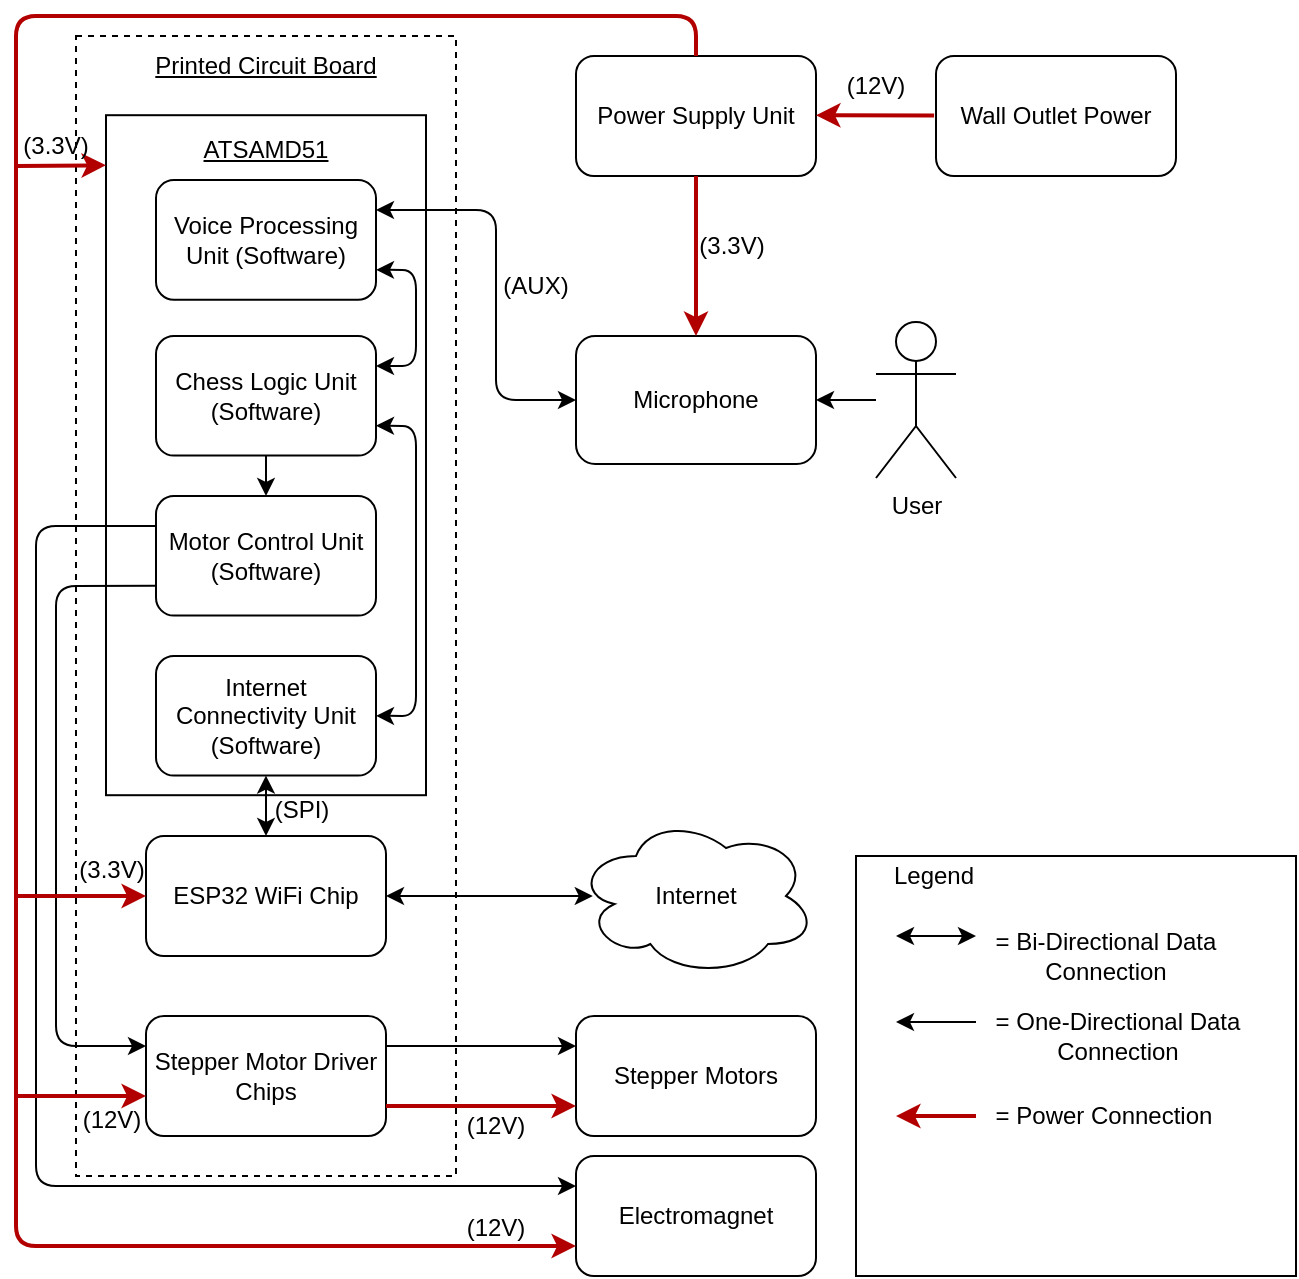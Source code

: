 <mxfile version="12.7.9" type="device"><diagram id="9YyUkQVWa_--3VwVQ2cb" name="Page-1"><mxGraphModel dx="1368" dy="742" grid="1" gridSize="10" guides="1" tooltips="1" connect="1" arrows="1" fold="1" page="1" pageScale="1" pageWidth="850" pageHeight="1100" math="0" shadow="0"><root><mxCell id="0"/><mxCell id="1" parent="0"/><mxCell id="-l1vQJUw_gEPpSqAmiOf-18" value="" style="rounded=0;whiteSpace=wrap;html=1;dashed=1;" parent="1" vertex="1"><mxGeometry x="80" y="50" width="190" height="570" as="geometry"/></mxCell><mxCell id="-l1vQJUw_gEPpSqAmiOf-17" value="" style="group" parent="1" vertex="1" connectable="0"><mxGeometry x="95" y="89.6" width="160" height="340" as="geometry"/></mxCell><mxCell id="-l1vQJUw_gEPpSqAmiOf-5" value="" style="rounded=0;whiteSpace=wrap;html=1;" parent="-l1vQJUw_gEPpSqAmiOf-17" vertex="1"><mxGeometry width="160" height="340" as="geometry"/></mxCell><mxCell id="-l1vQJUw_gEPpSqAmiOf-6" value="&lt;u&gt;ATSAMD51&lt;/u&gt;" style="text;html=1;strokeColor=none;fillColor=none;align=center;verticalAlign=middle;whiteSpace=wrap;rounded=0;" parent="-l1vQJUw_gEPpSqAmiOf-17" vertex="1"><mxGeometry y="2.84" width="160" height="29.6" as="geometry"/></mxCell><mxCell id="-l1vQJUw_gEPpSqAmiOf-16" value="" style="group" parent="-l1vQJUw_gEPpSqAmiOf-17" vertex="1" connectable="0"><mxGeometry x="25" y="32.44" width="110" height="297.76" as="geometry"/></mxCell><mxCell id="-l1vQJUw_gEPpSqAmiOf-8" value="Voice Processing Unit (Software)" style="rounded=1;whiteSpace=wrap;html=1;" parent="-l1vQJUw_gEPpSqAmiOf-16" vertex="1"><mxGeometry width="110" height="59.8" as="geometry"/></mxCell><mxCell id="-l1vQJUw_gEPpSqAmiOf-13" value="Chess Logic Unit (Software)" style="rounded=1;whiteSpace=wrap;html=1;" parent="-l1vQJUw_gEPpSqAmiOf-16" vertex="1"><mxGeometry y="77.96" width="110" height="59.8" as="geometry"/></mxCell><mxCell id="-l1vQJUw_gEPpSqAmiOf-14" value="Motor Control Unit (Software)" style="rounded=1;whiteSpace=wrap;html=1;" parent="-l1vQJUw_gEPpSqAmiOf-16" vertex="1"><mxGeometry y="157.96" width="110" height="59.8" as="geometry"/></mxCell><mxCell id="-l1vQJUw_gEPpSqAmiOf-15" value="Internet Connectivity Unit (Software)" style="rounded=1;whiteSpace=wrap;html=1;" parent="-l1vQJUw_gEPpSqAmiOf-16" vertex="1"><mxGeometry y="237.96" width="110" height="59.8" as="geometry"/></mxCell><mxCell id="-l1vQJUw_gEPpSqAmiOf-41" value="" style="endArrow=classic;startArrow=classic;html=1;entryX=1;entryY=0.75;entryDx=0;entryDy=0;exitX=1;exitY=0.5;exitDx=0;exitDy=0;" parent="-l1vQJUw_gEPpSqAmiOf-16" source="-l1vQJUw_gEPpSqAmiOf-15" target="-l1vQJUw_gEPpSqAmiOf-13" edge="1"><mxGeometry width="50" height="50" relative="1" as="geometry"><mxPoint x="-80" y="617.96" as="sourcePoint"/><mxPoint x="-30" y="567.96" as="targetPoint"/><Array as="points"><mxPoint x="130" y="267.96"/><mxPoint x="130" y="122.96"/></Array></mxGeometry></mxCell><mxCell id="-l1vQJUw_gEPpSqAmiOf-43" value="" style="endArrow=classic;html=1;entryX=0.5;entryY=0;entryDx=0;entryDy=0;exitX=0.5;exitY=1;exitDx=0;exitDy=0;" parent="-l1vQJUw_gEPpSqAmiOf-16" source="-l1vQJUw_gEPpSqAmiOf-13" target="-l1vQJUw_gEPpSqAmiOf-14" edge="1"><mxGeometry width="50" height="50" relative="1" as="geometry"><mxPoint x="330" y="277.96" as="sourcePoint"/><mxPoint x="380" y="227.96" as="targetPoint"/></mxGeometry></mxCell><mxCell id="a5hHD5AL43TpKe0-zXov-5" value="" style="endArrow=classic;startArrow=classic;html=1;strokeWidth=1;entryX=1;entryY=0.75;entryDx=0;entryDy=0;exitX=1;exitY=0.25;exitDx=0;exitDy=0;" parent="-l1vQJUw_gEPpSqAmiOf-16" source="-l1vQJUw_gEPpSqAmiOf-13" target="-l1vQJUw_gEPpSqAmiOf-8" edge="1"><mxGeometry width="50" height="50" relative="1" as="geometry"><mxPoint x="280" y="267.96" as="sourcePoint"/><mxPoint x="330" y="217.96" as="targetPoint"/><Array as="points"><mxPoint x="130" y="92.96"/><mxPoint x="130" y="44.96"/></Array></mxGeometry></mxCell><mxCell id="-l1vQJUw_gEPpSqAmiOf-2" value="Printed Circuit Board" style="text;html=1;strokeColor=none;fillColor=none;align=center;verticalAlign=middle;whiteSpace=wrap;rounded=0;fontStyle=4" parent="1" vertex="1"><mxGeometry x="80" y="50" width="190" height="29.6" as="geometry"/></mxCell><mxCell id="-l1vQJUw_gEPpSqAmiOf-19" value="ESP32 WiFi Chip" style="rounded=1;whiteSpace=wrap;html=1;" parent="1" vertex="1"><mxGeometry x="115" y="450" width="120" height="60" as="geometry"/></mxCell><mxCell id="-l1vQJUw_gEPpSqAmiOf-21" value="Microphone" style="rounded=1;whiteSpace=wrap;html=1;" parent="1" vertex="1"><mxGeometry x="330" y="200" width="120" height="64" as="geometry"/></mxCell><mxCell id="-l1vQJUw_gEPpSqAmiOf-22" value="Power Supply Unit" style="rounded=1;whiteSpace=wrap;html=1;" parent="1" vertex="1"><mxGeometry x="330" y="60" width="120" height="60" as="geometry"/></mxCell><mxCell id="-l1vQJUw_gEPpSqAmiOf-24" value="User" style="shape=umlActor;verticalLabelPosition=bottom;labelBackgroundColor=#ffffff;verticalAlign=top;html=1;outlineConnect=0;" parent="1" vertex="1"><mxGeometry x="480" y="193" width="40" height="78" as="geometry"/></mxCell><mxCell id="-l1vQJUw_gEPpSqAmiOf-26" value="Stepper Motors" style="rounded=1;whiteSpace=wrap;html=1;" parent="1" vertex="1"><mxGeometry x="330" y="540" width="120" height="60" as="geometry"/></mxCell><mxCell id="-l1vQJUw_gEPpSqAmiOf-27" value="Stepper Motor Driver Chips" style="rounded=1;whiteSpace=wrap;html=1;" parent="1" vertex="1"><mxGeometry x="115" y="540" width="120" height="60" as="geometry"/></mxCell><mxCell id="-l1vQJUw_gEPpSqAmiOf-28" value="" style="endArrow=classic;startArrow=classic;html=1;entryX=0;entryY=0.5;entryDx=0;entryDy=0;exitX=1;exitY=0.25;exitDx=0;exitDy=0;" parent="1" source="-l1vQJUw_gEPpSqAmiOf-8" target="-l1vQJUw_gEPpSqAmiOf-21" edge="1"><mxGeometry width="50" height="50" relative="1" as="geometry"><mxPoint x="345" y="260" as="sourcePoint"/><mxPoint x="395" y="210" as="targetPoint"/><Array as="points"><mxPoint x="290" y="137"/><mxPoint x="290" y="232"/></Array></mxGeometry></mxCell><mxCell id="-l1vQJUw_gEPpSqAmiOf-32" value="" style="endArrow=classic;html=1;entryX=1;entryY=0.5;entryDx=0;entryDy=0;" parent="1" source="-l1vQJUw_gEPpSqAmiOf-24" target="-l1vQJUw_gEPpSqAmiOf-21" edge="1"><mxGeometry width="50" height="50" relative="1" as="geometry"><mxPoint x="80" y="690" as="sourcePoint"/><mxPoint x="130" y="640" as="targetPoint"/></mxGeometry></mxCell><mxCell id="-l1vQJUw_gEPpSqAmiOf-33" value="" style="endArrow=classic;html=1;entryX=0;entryY=0.25;entryDx=0;entryDy=0;exitX=1;exitY=0.25;exitDx=0;exitDy=0;" parent="1" source="-l1vQJUw_gEPpSqAmiOf-27" target="-l1vQJUw_gEPpSqAmiOf-26" edge="1"><mxGeometry width="50" height="50" relative="1" as="geometry"><mxPoint x="80" y="690" as="sourcePoint"/><mxPoint x="130" y="640" as="targetPoint"/></mxGeometry></mxCell><mxCell id="-l1vQJUw_gEPpSqAmiOf-34" value="&lt;div&gt;Electromagnet&lt;/div&gt;" style="rounded=1;whiteSpace=wrap;html=1;" parent="1" vertex="1"><mxGeometry x="330" y="610" width="120" height="60" as="geometry"/></mxCell><mxCell id="-l1vQJUw_gEPpSqAmiOf-35" value="" style="endArrow=classic;html=1;exitX=0;exitY=0.75;exitDx=0;exitDy=0;entryX=0;entryY=0.25;entryDx=0;entryDy=0;" parent="1" source="-l1vQJUw_gEPpSqAmiOf-14" target="-l1vQJUw_gEPpSqAmiOf-27" edge="1"><mxGeometry width="50" height="50" relative="1" as="geometry"><mxPoint x="420" y="440" as="sourcePoint"/><mxPoint x="40" y="310" as="targetPoint"/><Array as="points"><mxPoint x="70" y="325"/><mxPoint x="70" y="555"/></Array></mxGeometry></mxCell><mxCell id="-l1vQJUw_gEPpSqAmiOf-36" value="" style="endArrow=classic;html=1;exitX=0;exitY=0.25;exitDx=0;exitDy=0;entryX=0;entryY=0.25;entryDx=0;entryDy=0;" parent="1" source="-l1vQJUw_gEPpSqAmiOf-14" target="-l1vQJUw_gEPpSqAmiOf-34" edge="1"><mxGeometry width="50" height="50" relative="1" as="geometry"><mxPoint x="40" y="690" as="sourcePoint"/><mxPoint x="50" y="295" as="targetPoint"/><Array as="points"><mxPoint x="60" y="295"/><mxPoint x="60" y="625"/></Array></mxGeometry></mxCell><mxCell id="-l1vQJUw_gEPpSqAmiOf-37" value="Internet" style="ellipse;shape=cloud;whiteSpace=wrap;html=1;" parent="1" vertex="1"><mxGeometry x="330" y="440" width="120" height="80" as="geometry"/></mxCell><mxCell id="-l1vQJUw_gEPpSqAmiOf-38" value="" style="endArrow=classic;startArrow=classic;html=1;entryX=0.07;entryY=0.5;entryDx=0;entryDy=0;entryPerimeter=0;exitX=1;exitY=0.5;exitDx=0;exitDy=0;" parent="1" source="-l1vQJUw_gEPpSqAmiOf-19" target="-l1vQJUw_gEPpSqAmiOf-37" edge="1"><mxGeometry width="50" height="50" relative="1" as="geometry"><mxPoint x="40" y="740" as="sourcePoint"/><mxPoint x="90" y="690" as="targetPoint"/></mxGeometry></mxCell><mxCell id="-l1vQJUw_gEPpSqAmiOf-39" value="" style="endArrow=classic;startArrow=classic;html=1;entryX=0.5;entryY=1;entryDx=0;entryDy=0;exitX=0.5;exitY=0;exitDx=0;exitDy=0;" parent="1" source="-l1vQJUw_gEPpSqAmiOf-19" target="-l1vQJUw_gEPpSqAmiOf-15" edge="1"><mxGeometry width="50" height="50" relative="1" as="geometry"><mxPoint x="40" y="740" as="sourcePoint"/><mxPoint x="90" y="690" as="targetPoint"/></mxGeometry></mxCell><mxCell id="-l1vQJUw_gEPpSqAmiOf-45" value="" style="endArrow=classic;html=1;exitX=0.5;exitY=0;exitDx=0;exitDy=0;fillColor=#e51400;strokeColor=#B20000;strokeWidth=2;entryX=0;entryY=0.75;entryDx=0;entryDy=0;" parent="1" source="-l1vQJUw_gEPpSqAmiOf-22" target="-l1vQJUw_gEPpSqAmiOf-34" edge="1"><mxGeometry width="50" height="50" relative="1" as="geometry"><mxPoint x="280" y="100" as="sourcePoint"/><mxPoint x="40" y="650" as="targetPoint"/><Array as="points"><mxPoint x="390" y="40"/><mxPoint x="50" y="40"/><mxPoint x="50" y="655"/></Array></mxGeometry></mxCell><mxCell id="-l1vQJUw_gEPpSqAmiOf-57" value="" style="group" parent="1" vertex="1" connectable="0"><mxGeometry x="470" y="460" width="220" height="210" as="geometry"/></mxCell><mxCell id="-l1vQJUw_gEPpSqAmiOf-47" value="" style="shape=note;whiteSpace=wrap;html=1;backgroundOutline=1;darkOpacity=0.05;size=0;" parent="-l1vQJUw_gEPpSqAmiOf-57" vertex="1"><mxGeometry width="220" height="210" as="geometry"/></mxCell><mxCell id="-l1vQJUw_gEPpSqAmiOf-48" value="" style="endArrow=classic;startArrow=classic;html=1;strokeWidth=1;" parent="-l1vQJUw_gEPpSqAmiOf-57" edge="1"><mxGeometry width="50" height="50" relative="1" as="geometry"><mxPoint x="20" y="40" as="sourcePoint"/><mxPoint x="60" y="40" as="targetPoint"/></mxGeometry></mxCell><mxCell id="-l1vQJUw_gEPpSqAmiOf-51" value="= Bi-Directional Data Connection" style="text;html=1;strokeColor=none;fillColor=none;align=center;verticalAlign=middle;whiteSpace=wrap;rounded=0;" parent="-l1vQJUw_gEPpSqAmiOf-57" vertex="1"><mxGeometry x="60" y="40" width="130" height="20" as="geometry"/></mxCell><mxCell id="-l1vQJUw_gEPpSqAmiOf-52" value="" style="endArrow=classic;html=1;strokeWidth=1;" parent="-l1vQJUw_gEPpSqAmiOf-57" edge="1"><mxGeometry width="50" height="50" relative="1" as="geometry"><mxPoint x="60" y="83" as="sourcePoint"/><mxPoint x="20" y="83" as="targetPoint"/></mxGeometry></mxCell><mxCell id="-l1vQJUw_gEPpSqAmiOf-53" value="= One-Directional Data Connection" style="text;html=1;strokeColor=none;fillColor=none;align=center;verticalAlign=middle;whiteSpace=wrap;rounded=0;" parent="-l1vQJUw_gEPpSqAmiOf-57" vertex="1"><mxGeometry x="66" y="80" width="130" height="20" as="geometry"/></mxCell><mxCell id="-l1vQJUw_gEPpSqAmiOf-54" value="" style="endArrow=classic;html=1;fillColor=#e51400;strokeColor=#B20000;strokeWidth=2;" parent="-l1vQJUw_gEPpSqAmiOf-57" edge="1"><mxGeometry width="50" height="50" relative="1" as="geometry"><mxPoint x="60" y="130" as="sourcePoint"/><mxPoint x="20" y="130" as="targetPoint"/></mxGeometry></mxCell><mxCell id="-l1vQJUw_gEPpSqAmiOf-55" value="= Power Connection" style="text;html=1;strokeColor=none;fillColor=none;align=center;verticalAlign=middle;whiteSpace=wrap;rounded=0;" parent="-l1vQJUw_gEPpSqAmiOf-57" vertex="1"><mxGeometry x="59" y="120" width="130" height="20" as="geometry"/></mxCell><mxCell id="-l1vQJUw_gEPpSqAmiOf-56" value="Legend" style="text;html=1;strokeColor=none;fillColor=none;align=center;verticalAlign=middle;whiteSpace=wrap;rounded=0;" parent="-l1vQJUw_gEPpSqAmiOf-57" vertex="1"><mxGeometry x="19" width="40" height="20" as="geometry"/></mxCell><mxCell id="-l1vQJUw_gEPpSqAmiOf-58" value="" style="endArrow=classic;html=1;exitX=0;exitY=0.5;exitDx=0;exitDy=0;entryX=1.005;entryY=0.07;entryDx=0;entryDy=0;entryPerimeter=0;fillColor=#e51400;strokeColor=#B20000;strokeWidth=2;" parent="1" edge="1"><mxGeometry width="50" height="50" relative="1" as="geometry"><mxPoint x="509.05" y="89.7" as="sourcePoint"/><mxPoint x="450.0" y="89.6" as="targetPoint"/></mxGeometry></mxCell><mxCell id="-l1vQJUw_gEPpSqAmiOf-59" value="Wall Outlet Power" style="rounded=1;whiteSpace=wrap;html=1;" parent="1" vertex="1"><mxGeometry x="510" y="60" width="120" height="60" as="geometry"/></mxCell><mxCell id="a5hHD5AL43TpKe0-zXov-2" value="" style="endArrow=classic;html=1;exitX=0.5;exitY=1;exitDx=0;exitDy=0;entryX=0.5;entryY=0;entryDx=0;entryDy=0;fillColor=#e51400;strokeColor=#B20000;strokeWidth=2;" parent="1" source="-l1vQJUw_gEPpSqAmiOf-22" target="-l1vQJUw_gEPpSqAmiOf-21" edge="1"><mxGeometry width="50" height="50" relative="1" as="geometry"><mxPoint x="389.05" y="150.1" as="sourcePoint"/><mxPoint x="330" y="150.0" as="targetPoint"/></mxGeometry></mxCell><mxCell id="a5hHD5AL43TpKe0-zXov-8" value="" style="endArrow=classic;html=1;exitX=1;exitY=0.75;exitDx=0;exitDy=0;fillColor=#e51400;strokeColor=#B20000;strokeWidth=2;entryX=0;entryY=0.75;entryDx=0;entryDy=0;" parent="1" source="-l1vQJUw_gEPpSqAmiOf-27" target="-l1vQJUw_gEPpSqAmiOf-26" edge="1"><mxGeometry width="50" height="50" relative="1" as="geometry"><mxPoint x="400" y="130" as="sourcePoint"/><mxPoint x="660" y="300" as="targetPoint"/></mxGeometry></mxCell><mxCell id="a5hHD5AL43TpKe0-zXov-9" value="" style="endArrow=classic;html=1;strokeWidth=2;entryX=0;entryY=0.75;entryDx=0;entryDy=0;strokeColor=#B20000;" parent="1" target="-l1vQJUw_gEPpSqAmiOf-6" edge="1"><mxGeometry width="50" height="50" relative="1" as="geometry"><mxPoint x="50" y="115" as="sourcePoint"/><mxPoint x="390" y="240" as="targetPoint"/></mxGeometry></mxCell><mxCell id="a5hHD5AL43TpKe0-zXov-10" value="" style="endArrow=classic;html=1;strokeWidth=2;entryX=0;entryY=0.5;entryDx=0;entryDy=0;strokeColor=#B20000;" parent="1" target="-l1vQJUw_gEPpSqAmiOf-19" edge="1"><mxGeometry width="50" height="50" relative="1" as="geometry"><mxPoint x="50" y="480" as="sourcePoint"/><mxPoint x="95" y="490.0" as="targetPoint"/></mxGeometry></mxCell><mxCell id="a5hHD5AL43TpKe0-zXov-11" value="" style="endArrow=classic;html=1;strokeWidth=2;entryX=0;entryY=0.5;entryDx=0;entryDy=0;strokeColor=#B20000;" parent="1" edge="1"><mxGeometry width="50" height="50" relative="1" as="geometry"><mxPoint x="50" y="580" as="sourcePoint"/><mxPoint x="115" y="580" as="targetPoint"/></mxGeometry></mxCell><mxCell id="ZOrNiKeEpAeracqEvUES-1" value="(SPI)" style="text;html=1;strokeColor=none;fillColor=none;align=center;verticalAlign=middle;whiteSpace=wrap;rounded=0;" vertex="1" parent="1"><mxGeometry x="173" y="432" width="40" height="10" as="geometry"/></mxCell><mxCell id="ZOrNiKeEpAeracqEvUES-2" value="(AUX)" style="text;html=1;strokeColor=none;fillColor=none;align=center;verticalAlign=middle;whiteSpace=wrap;rounded=0;" vertex="1" parent="1"><mxGeometry x="290" y="170" width="40" height="10" as="geometry"/></mxCell><mxCell id="ZOrNiKeEpAeracqEvUES-8" value="(12V)" style="text;html=1;strokeColor=none;fillColor=none;align=center;verticalAlign=middle;whiteSpace=wrap;rounded=0;" vertex="1" parent="1"><mxGeometry x="460" y="69.6" width="40" height="10" as="geometry"/></mxCell><mxCell id="ZOrNiKeEpAeracqEvUES-9" value="(3.3V)" style="text;html=1;strokeColor=none;fillColor=none;align=center;verticalAlign=middle;whiteSpace=wrap;rounded=0;" vertex="1" parent="1"><mxGeometry x="388" y="150" width="40" height="10" as="geometry"/></mxCell><mxCell id="ZOrNiKeEpAeracqEvUES-10" value="(3.3V)" style="text;html=1;strokeColor=none;fillColor=none;align=center;verticalAlign=middle;whiteSpace=wrap;rounded=0;" vertex="1" parent="1"><mxGeometry x="50" y="100" width="40" height="10" as="geometry"/></mxCell><mxCell id="ZOrNiKeEpAeracqEvUES-12" value="(3.3V)" style="text;html=1;strokeColor=none;fillColor=none;align=center;verticalAlign=middle;whiteSpace=wrap;rounded=0;" vertex="1" parent="1"><mxGeometry x="78" y="462" width="40" height="10" as="geometry"/></mxCell><mxCell id="ZOrNiKeEpAeracqEvUES-14" value="(12V)" style="text;html=1;strokeColor=none;fillColor=none;align=center;verticalAlign=middle;whiteSpace=wrap;rounded=0;" vertex="1" parent="1"><mxGeometry x="78" y="587" width="40" height="10" as="geometry"/></mxCell><mxCell id="ZOrNiKeEpAeracqEvUES-17" value="(12V)" style="text;html=1;strokeColor=none;fillColor=none;align=center;verticalAlign=middle;whiteSpace=wrap;rounded=0;" vertex="1" parent="1"><mxGeometry x="270" y="590" width="40" height="10" as="geometry"/></mxCell><mxCell id="ZOrNiKeEpAeracqEvUES-18" value="(12V)" style="text;html=1;strokeColor=none;fillColor=none;align=center;verticalAlign=middle;whiteSpace=wrap;rounded=0;" vertex="1" parent="1"><mxGeometry x="270" y="641" width="40" height="10" as="geometry"/></mxCell></root></mxGraphModel></diagram></mxfile>